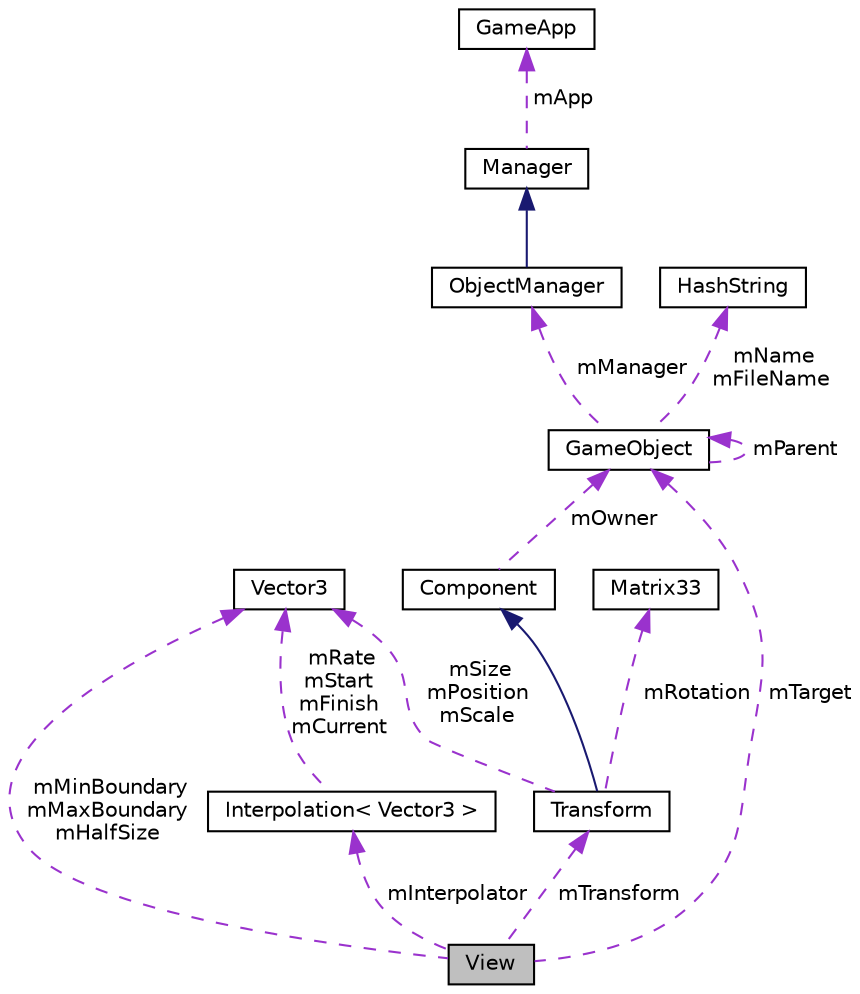 digraph "View"
{
  edge [fontname="Helvetica",fontsize="10",labelfontname="Helvetica",labelfontsize="10"];
  node [fontname="Helvetica",fontsize="10",shape=record];
  Node1 [label="View",height=0.2,width=0.4,color="black", fillcolor="grey75", style="filled", fontcolor="black"];
  Node2 -> Node1 [dir="back",color="darkorchid3",fontsize="10",style="dashed",label=" mTarget" ,fontname="Helvetica"];
  Node2 [label="GameObject",height=0.2,width=0.4,color="black", fillcolor="white", style="filled",URL="$classGameObject.html"];
  Node2 -> Node2 [dir="back",color="darkorchid3",fontsize="10",style="dashed",label=" mParent" ,fontname="Helvetica"];
  Node3 -> Node2 [dir="back",color="darkorchid3",fontsize="10",style="dashed",label=" mManager" ,fontname="Helvetica"];
  Node3 [label="ObjectManager",height=0.2,width=0.4,color="black", fillcolor="white", style="filled",URL="$classObjectManager.html"];
  Node4 -> Node3 [dir="back",color="midnightblue",fontsize="10",style="solid",fontname="Helvetica"];
  Node4 [label="Manager",height=0.2,width=0.4,color="black", fillcolor="white", style="filled",URL="$classManager.html"];
  Node5 -> Node4 [dir="back",color="darkorchid3",fontsize="10",style="dashed",label=" mApp" ,fontname="Helvetica"];
  Node5 [label="GameApp",height=0.2,width=0.4,color="black", fillcolor="white", style="filled",URL="$classGameApp.html"];
  Node6 -> Node2 [dir="back",color="darkorchid3",fontsize="10",style="dashed",label=" mName\nmFileName" ,fontname="Helvetica"];
  Node6 [label="HashString",height=0.2,width=0.4,color="black", fillcolor="white", style="filled",URL="$classHashString.html"];
  Node7 -> Node1 [dir="back",color="darkorchid3",fontsize="10",style="dashed",label=" mInterpolator" ,fontname="Helvetica"];
  Node7 [label="Interpolation\< Vector3 \>",height=0.2,width=0.4,color="black", fillcolor="white", style="filled",URL="$classInterpolation.html"];
  Node8 -> Node7 [dir="back",color="darkorchid3",fontsize="10",style="dashed",label=" mRate\nmStart\nmFinish\nmCurrent" ,fontname="Helvetica"];
  Node8 [label="Vector3",height=0.2,width=0.4,color="black", fillcolor="white", style="filled",URL="$structVector3.html"];
  Node8 -> Node1 [dir="back",color="darkorchid3",fontsize="10",style="dashed",label=" mMinBoundary\nmMaxBoundary\nmHalfSize" ,fontname="Helvetica"];
  Node9 -> Node1 [dir="back",color="darkorchid3",fontsize="10",style="dashed",label=" mTransform" ,fontname="Helvetica"];
  Node9 [label="Transform",height=0.2,width=0.4,color="black", fillcolor="white", style="filled",URL="$classTransform.html"];
  Node10 -> Node9 [dir="back",color="midnightblue",fontsize="10",style="solid",fontname="Helvetica"];
  Node10 [label="Component",height=0.2,width=0.4,color="black", fillcolor="white", style="filled",URL="$classComponent.html"];
  Node2 -> Node10 [dir="back",color="darkorchid3",fontsize="10",style="dashed",label=" mOwner" ,fontname="Helvetica"];
  Node11 -> Node9 [dir="back",color="darkorchid3",fontsize="10",style="dashed",label=" mRotation" ,fontname="Helvetica"];
  Node11 [label="Matrix33",height=0.2,width=0.4,color="black", fillcolor="white", style="filled",URL="$structMatrix33.html"];
  Node8 -> Node9 [dir="back",color="darkorchid3",fontsize="10",style="dashed",label=" mSize\nmPosition\nmScale" ,fontname="Helvetica"];
}
